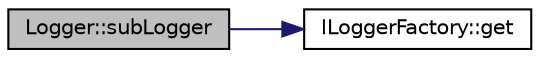 digraph "Logger::subLogger"
{
 // LATEX_PDF_SIZE
  edge [fontname="Helvetica",fontsize="10",labelfontname="Helvetica",labelfontsize="10"];
  node [fontname="Helvetica",fontsize="10",shape=record];
  rankdir="LR";
  Node1 [label="Logger::subLogger",height=0.2,width=0.4,color="black", fillcolor="grey75", style="filled", fontcolor="black",tooltip=" "];
  Node1 -> Node2 [color="midnightblue",fontsize="10",style="solid",fontname="Helvetica"];
  Node2 [label="ILoggerFactory::get",height=0.2,width=0.4,color="black", fillcolor="white", style="filled",URL="$struct_i_logger_factory.html#a54070aa34fe6fd31ffced5488cf8bb51",tooltip=" "];
}
